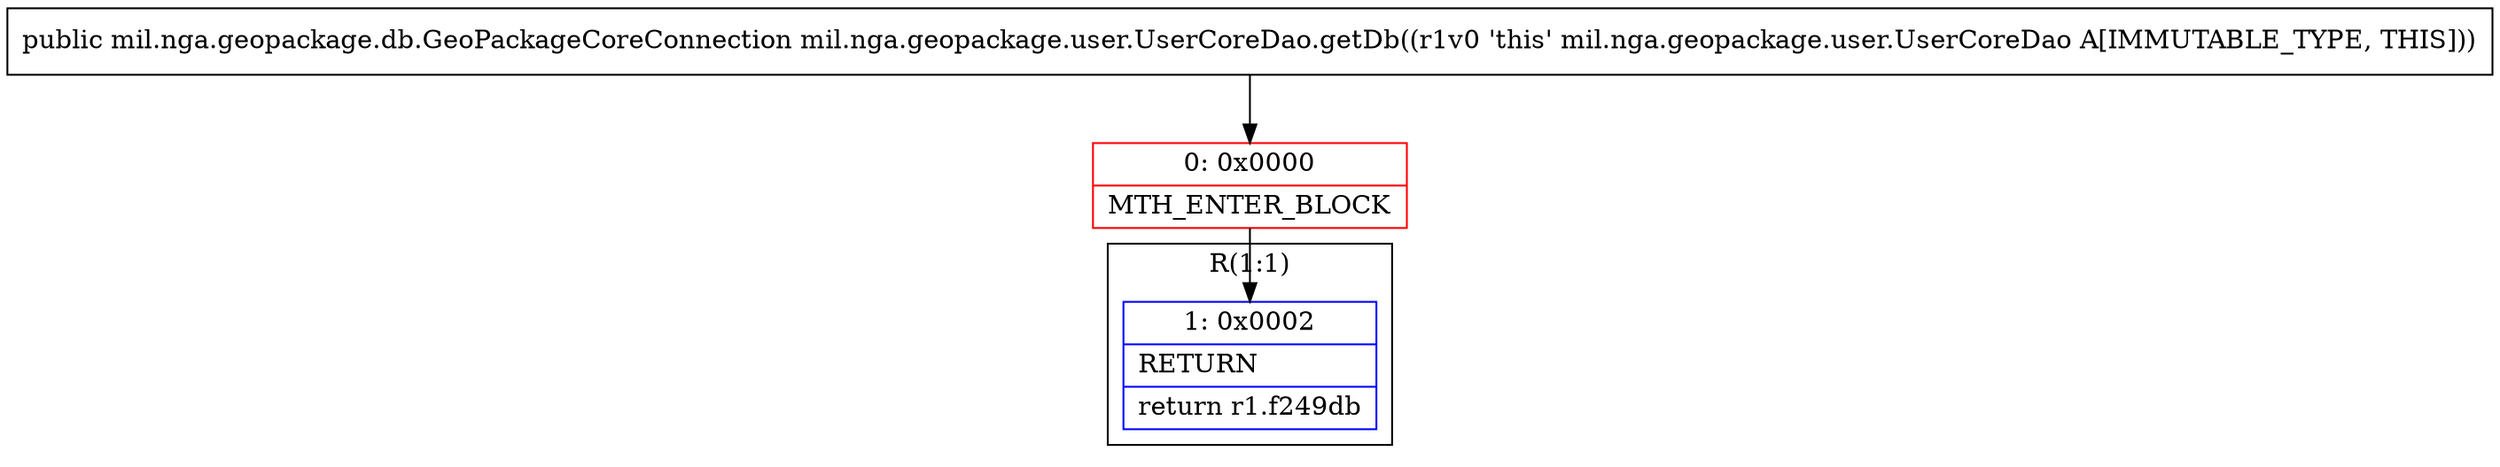 digraph "CFG formil.nga.geopackage.user.UserCoreDao.getDb()Lmil\/nga\/geopackage\/db\/GeoPackageCoreConnection;" {
subgraph cluster_Region_928542005 {
label = "R(1:1)";
node [shape=record,color=blue];
Node_1 [shape=record,label="{1\:\ 0x0002|RETURN\l|return r1.f249db\l}"];
}
Node_0 [shape=record,color=red,label="{0\:\ 0x0000|MTH_ENTER_BLOCK\l}"];
MethodNode[shape=record,label="{public mil.nga.geopackage.db.GeoPackageCoreConnection mil.nga.geopackage.user.UserCoreDao.getDb((r1v0 'this' mil.nga.geopackage.user.UserCoreDao A[IMMUTABLE_TYPE, THIS])) }"];
MethodNode -> Node_0;
Node_0 -> Node_1;
}

